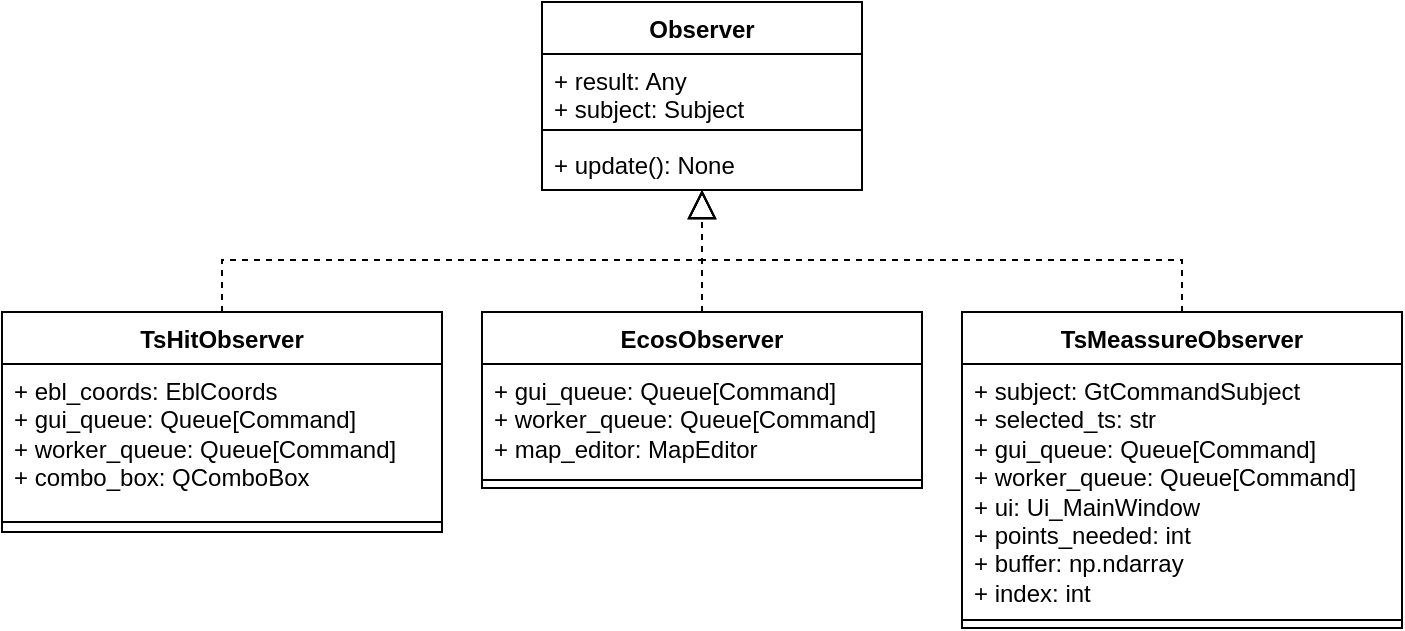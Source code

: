 <mxfile version="24.0.7" type="github">
  <diagram name="Page-1" id="dvPHinlZBPJ4L_6FFbOk">
    <mxGraphModel dx="312" dy="497" grid="1" gridSize="10" guides="1" tooltips="1" connect="1" arrows="1" fold="1" page="1" pageScale="1" pageWidth="850" pageHeight="1100" math="0" shadow="0">
      <root>
        <mxCell id="0" />
        <mxCell id="1" parent="0" />
        <mxCell id="zgx9ZT2XsgPmgFRbW2Gv-1" value="Observer" style="swimlane;fontStyle=1;align=center;verticalAlign=top;childLayout=stackLayout;horizontal=1;startSize=26;horizontalStack=0;resizeParent=1;resizeParentMax=0;resizeLast=0;collapsible=1;marginBottom=0;whiteSpace=wrap;html=1;" parent="1" vertex="1">
          <mxGeometry x="1130" y="20" width="160" height="94" as="geometry" />
        </mxCell>
        <mxCell id="zgx9ZT2XsgPmgFRbW2Gv-2" value="+ result: Any&lt;br&gt;+ subject: Subject" style="text;strokeColor=none;fillColor=none;align=left;verticalAlign=top;spacingLeft=4;spacingRight=4;overflow=hidden;rotatable=0;points=[[0,0.5],[1,0.5]];portConstraint=eastwest;whiteSpace=wrap;html=1;" parent="zgx9ZT2XsgPmgFRbW2Gv-1" vertex="1">
          <mxGeometry y="26" width="160" height="34" as="geometry" />
        </mxCell>
        <mxCell id="zgx9ZT2XsgPmgFRbW2Gv-3" value="" style="line;strokeWidth=1;fillColor=none;align=left;verticalAlign=middle;spacingTop=-1;spacingLeft=3;spacingRight=3;rotatable=0;labelPosition=right;points=[];portConstraint=eastwest;strokeColor=inherit;" parent="zgx9ZT2XsgPmgFRbW2Gv-1" vertex="1">
          <mxGeometry y="60" width="160" height="8" as="geometry" />
        </mxCell>
        <mxCell id="zgx9ZT2XsgPmgFRbW2Gv-4" value="+ update(): None" style="text;strokeColor=none;fillColor=none;align=left;verticalAlign=top;spacingLeft=4;spacingRight=4;overflow=hidden;rotatable=0;points=[[0,0.5],[1,0.5]];portConstraint=eastwest;whiteSpace=wrap;html=1;" parent="zgx9ZT2XsgPmgFRbW2Gv-1" vertex="1">
          <mxGeometry y="68" width="160" height="26" as="geometry" />
        </mxCell>
        <mxCell id="zgx9ZT2XsgPmgFRbW2Gv-5" value="" style="endArrow=block;dashed=1;endFill=0;endSize=12;html=1;rounded=0;" parent="zgx9ZT2XsgPmgFRbW2Gv-1" source="zgx9ZT2XsgPmgFRbW2Gv-6" edge="1">
          <mxGeometry width="160" relative="1" as="geometry">
            <mxPoint x="-80" y="94" as="sourcePoint" />
            <mxPoint x="80" y="94" as="targetPoint" />
          </mxGeometry>
        </mxCell>
        <mxCell id="zgx9ZT2XsgPmgFRbW2Gv-6" value="EcosObserver" style="swimlane;fontStyle=1;align=center;verticalAlign=top;childLayout=stackLayout;horizontal=1;startSize=26;horizontalStack=0;resizeParent=1;resizeParentMax=0;resizeLast=0;collapsible=1;marginBottom=0;whiteSpace=wrap;html=1;" parent="1" vertex="1">
          <mxGeometry x="1100" y="175" width="220" height="88" as="geometry" />
        </mxCell>
        <mxCell id="zgx9ZT2XsgPmgFRbW2Gv-7" value="+ gui_queue: Queue[Command]&lt;br&gt;+ worker_queue: Queue[Command]&lt;br&gt;+ map_editor: MapEditor" style="text;strokeColor=none;fillColor=none;align=left;verticalAlign=top;spacingLeft=4;spacingRight=4;overflow=hidden;rotatable=0;points=[[0,0.5],[1,0.5]];portConstraint=eastwest;whiteSpace=wrap;html=1;" parent="zgx9ZT2XsgPmgFRbW2Gv-6" vertex="1">
          <mxGeometry y="26" width="220" height="54" as="geometry" />
        </mxCell>
        <mxCell id="zgx9ZT2XsgPmgFRbW2Gv-8" value="" style="line;strokeWidth=1;fillColor=none;align=left;verticalAlign=middle;spacingTop=-1;spacingLeft=3;spacingRight=3;rotatable=0;labelPosition=right;points=[];portConstraint=eastwest;strokeColor=inherit;" parent="zgx9ZT2XsgPmgFRbW2Gv-6" vertex="1">
          <mxGeometry y="80" width="220" height="8" as="geometry" />
        </mxCell>
        <mxCell id="zgx9ZT2XsgPmgFRbW2Gv-9" value="TsHitObserver" style="swimlane;fontStyle=1;align=center;verticalAlign=top;childLayout=stackLayout;horizontal=1;startSize=26;horizontalStack=0;resizeParent=1;resizeParentMax=0;resizeLast=0;collapsible=1;marginBottom=0;whiteSpace=wrap;html=1;" parent="1" vertex="1">
          <mxGeometry x="860" y="175" width="220" height="110" as="geometry" />
        </mxCell>
        <mxCell id="zgx9ZT2XsgPmgFRbW2Gv-10" value="&lt;div&gt;+ ebl_coords: EblCoords&lt;/div&gt;&lt;div&gt;+ gui_queue: Queue[Command]&lt;/div&gt;&lt;div&gt;+ worker_queue: Queue[Command]&lt;/div&gt;&lt;div&gt;+ combo_box: QComboBox&lt;br&gt;&lt;/div&gt;" style="text;strokeColor=none;fillColor=none;align=left;verticalAlign=top;spacingLeft=4;spacingRight=4;overflow=hidden;rotatable=0;points=[[0,0.5],[1,0.5]];portConstraint=eastwest;whiteSpace=wrap;html=1;" parent="zgx9ZT2XsgPmgFRbW2Gv-9" vertex="1">
          <mxGeometry y="26" width="220" height="74" as="geometry" />
        </mxCell>
        <mxCell id="zgx9ZT2XsgPmgFRbW2Gv-11" value="" style="line;strokeWidth=1;fillColor=none;align=left;verticalAlign=middle;spacingTop=-1;spacingLeft=3;spacingRight=3;rotatable=0;labelPosition=right;points=[];portConstraint=eastwest;strokeColor=inherit;" parent="zgx9ZT2XsgPmgFRbW2Gv-9" vertex="1">
          <mxGeometry y="100" width="220" height="10" as="geometry" />
        </mxCell>
        <mxCell id="zgx9ZT2XsgPmgFRbW2Gv-12" value="TsMeassureObserver" style="swimlane;fontStyle=1;align=center;verticalAlign=top;childLayout=stackLayout;horizontal=1;startSize=26;horizontalStack=0;resizeParent=1;resizeParentMax=0;resizeLast=0;collapsible=1;marginBottom=0;whiteSpace=wrap;html=1;" parent="1" vertex="1">
          <mxGeometry x="1340" y="175" width="220" height="158" as="geometry" />
        </mxCell>
        <mxCell id="zgx9ZT2XsgPmgFRbW2Gv-13" value="+ subject: GtCommandSubject&lt;br&gt;&lt;div&gt;+ selected_ts: str&lt;/div&gt;&lt;div&gt;+ gui_queue: Queue[Command]&lt;/div&gt;&lt;div&gt;+ worker_queue: Queue[Command]&lt;br&gt;&lt;/div&gt;+ ui: Ui_MainWindow&lt;br&gt;+ points_needed: int&lt;br&gt;+ buffer: np.ndarray&lt;br&gt;+ index: int" style="text;strokeColor=none;fillColor=none;align=left;verticalAlign=top;spacingLeft=4;spacingRight=4;overflow=hidden;rotatable=0;points=[[0,0.5],[1,0.5]];portConstraint=eastwest;whiteSpace=wrap;html=1;" parent="zgx9ZT2XsgPmgFRbW2Gv-12" vertex="1">
          <mxGeometry y="26" width="220" height="124" as="geometry" />
        </mxCell>
        <mxCell id="zgx9ZT2XsgPmgFRbW2Gv-14" value="" style="line;strokeWidth=1;fillColor=none;align=left;verticalAlign=middle;spacingTop=-1;spacingLeft=3;spacingRight=3;rotatable=0;labelPosition=right;points=[];portConstraint=eastwest;strokeColor=inherit;" parent="zgx9ZT2XsgPmgFRbW2Gv-12" vertex="1">
          <mxGeometry y="150" width="220" height="8" as="geometry" />
        </mxCell>
        <mxCell id="zgx9ZT2XsgPmgFRbW2Gv-15" value="" style="endArrow=block;dashed=1;endFill=0;endSize=12;html=1;rounded=0;" parent="1" source="zgx9ZT2XsgPmgFRbW2Gv-9" target="zgx9ZT2XsgPmgFRbW2Gv-4" edge="1">
          <mxGeometry width="160" relative="1" as="geometry">
            <mxPoint x="1040" y="149" as="sourcePoint" />
            <mxPoint x="1200" y="149" as="targetPoint" />
            <Array as="points">
              <mxPoint x="970" y="149" />
              <mxPoint x="1210" y="149" />
            </Array>
          </mxGeometry>
        </mxCell>
        <mxCell id="zgx9ZT2XsgPmgFRbW2Gv-16" value="" style="endArrow=block;dashed=1;endFill=0;endSize=12;html=1;rounded=0;" parent="1" source="zgx9ZT2XsgPmgFRbW2Gv-12" target="zgx9ZT2XsgPmgFRbW2Gv-4" edge="1">
          <mxGeometry width="160" relative="1" as="geometry">
            <mxPoint x="1440" y="169" as="sourcePoint" />
            <mxPoint x="1600" y="169" as="targetPoint" />
            <Array as="points">
              <mxPoint x="1450" y="149" />
              <mxPoint x="1210" y="149" />
            </Array>
          </mxGeometry>
        </mxCell>
      </root>
    </mxGraphModel>
  </diagram>
</mxfile>
